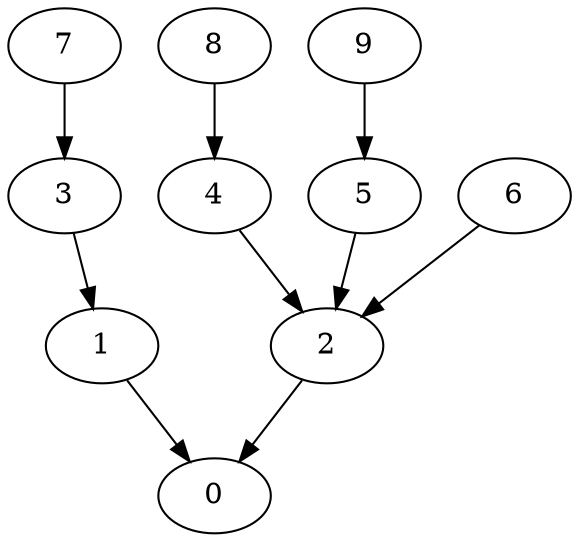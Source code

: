 digraph "InTree-Unbalanced-MaxBf-3_Nodes_10_CCR_1.02_WeightType_Random_GB" {
	graph ["Duplicate states"=0,
		GraphType=InTree,
		"Max states in OPEN"=0,
		Modes="120000ms; topo-ordered tasks, ; Pruning: task equivalence, fixed order ready list, ; F-value: ; Optimisation: best schedule length (\
SL) optimisation on equal, ",
		NumberOfTasks=10,
		"Pruned using list schedule length"=333,
		"States removed from OPEN"=0,
		TargetSystem="Homogeneous-16",
		"Time to schedule (ms)"=164,
		"Total idle time"=2,
		"Total schedule length"=38,
		"Total sequential time"=59,
		"Total states created"=693
	];
	0	["Finish time"=38,
		Processor=0,
		"Start time"=27,
		Weight=11];
	1	["Finish time"=17,
		Processor=1,
		"Start time"=13,
		Weight=4];
	1 -> 0	[Weight=10];
	2	["Finish time"=25,
		Processor=0,
		"Start time"=14,
		Weight=11];
	2 -> 0	[Weight=10];
	3	["Finish time"=13,
		Processor=1,
		"Start time"=2,
		Weight=11];
	3 -> 1	[Weight=8];
	4	["Finish time"=6,
		Processor=2,
		"Start time"=4,
		Weight=2];
	4 -> 2	[Weight=3];
	5	["Finish time"=14,
		Processor=0,
		"Start time"=9,
		Weight=5];
	5 -> 2	[Weight=7];
	6	["Finish time"=9,
		Processor=0,
		"Start time"=2,
		Weight=7];
	6 -> 2	[Weight=5];
	7	["Finish time"=2,
		Processor=1,
		"Start time"=0,
		Weight=2];
	7 -> 3	[Weight=2];
	8	["Finish time"=4,
		Processor=2,
		"Start time"=0,
		Weight=4];
	8 -> 4	[Weight=6];
	9	["Finish time"=2,
		Processor=0,
		"Start time"=0,
		Weight=2];
	9 -> 5	[Weight=9];
}

